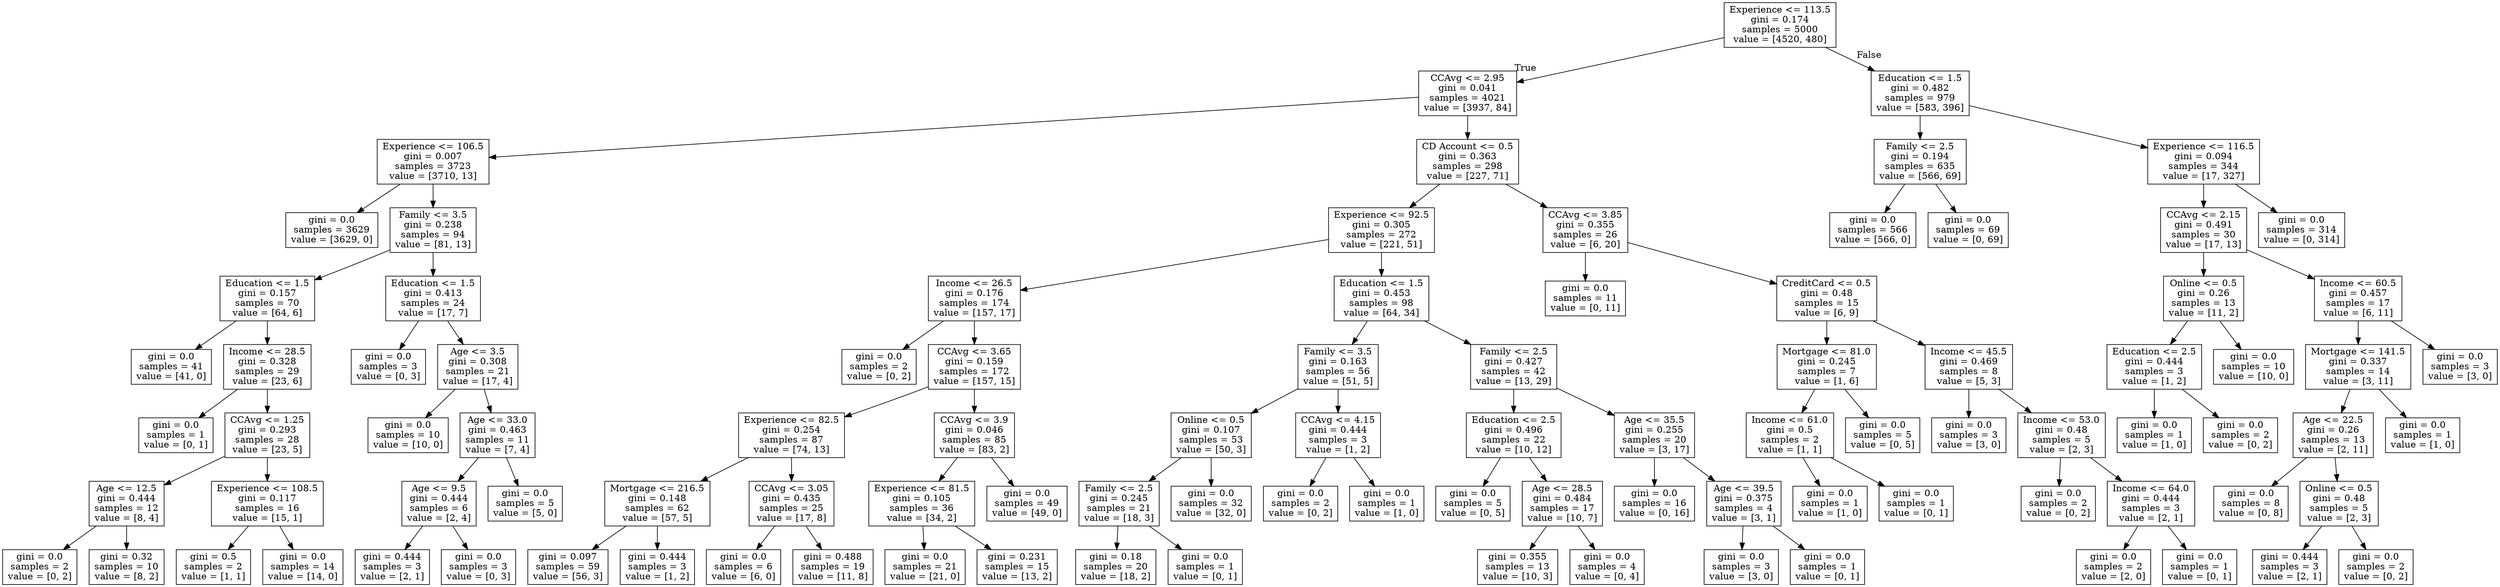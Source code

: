 digraph Tree {
node [shape=box] ;
0 [label="Experience <= 113.5\ngini = 0.174\nsamples = 5000\nvalue = [4520, 480]"] ;
1 [label="CCAvg <= 2.95\ngini = 0.041\nsamples = 4021\nvalue = [3937, 84]"] ;
0 -> 1 [labeldistance=2.5, labelangle=45, headlabel="True"] ;
2 [label="Experience <= 106.5\ngini = 0.007\nsamples = 3723\nvalue = [3710, 13]"] ;
1 -> 2 ;
3 [label="gini = 0.0\nsamples = 3629\nvalue = [3629, 0]"] ;
2 -> 3 ;
4 [label="Family <= 3.5\ngini = 0.238\nsamples = 94\nvalue = [81, 13]"] ;
2 -> 4 ;
5 [label="Education <= 1.5\ngini = 0.157\nsamples = 70\nvalue = [64, 6]"] ;
4 -> 5 ;
6 [label="gini = 0.0\nsamples = 41\nvalue = [41, 0]"] ;
5 -> 6 ;
7 [label="Income <= 28.5\ngini = 0.328\nsamples = 29\nvalue = [23, 6]"] ;
5 -> 7 ;
8 [label="gini = 0.0\nsamples = 1\nvalue = [0, 1]"] ;
7 -> 8 ;
9 [label="CCAvg <= 1.25\ngini = 0.293\nsamples = 28\nvalue = [23, 5]"] ;
7 -> 9 ;
10 [label="Age <= 12.5\ngini = 0.444\nsamples = 12\nvalue = [8, 4]"] ;
9 -> 10 ;
11 [label="gini = 0.0\nsamples = 2\nvalue = [0, 2]"] ;
10 -> 11 ;
12 [label="gini = 0.32\nsamples = 10\nvalue = [8, 2]"] ;
10 -> 12 ;
13 [label="Experience <= 108.5\ngini = 0.117\nsamples = 16\nvalue = [15, 1]"] ;
9 -> 13 ;
14 [label="gini = 0.5\nsamples = 2\nvalue = [1, 1]"] ;
13 -> 14 ;
15 [label="gini = 0.0\nsamples = 14\nvalue = [14, 0]"] ;
13 -> 15 ;
16 [label="Education <= 1.5\ngini = 0.413\nsamples = 24\nvalue = [17, 7]"] ;
4 -> 16 ;
17 [label="gini = 0.0\nsamples = 3\nvalue = [0, 3]"] ;
16 -> 17 ;
18 [label="Age <= 3.5\ngini = 0.308\nsamples = 21\nvalue = [17, 4]"] ;
16 -> 18 ;
19 [label="gini = 0.0\nsamples = 10\nvalue = [10, 0]"] ;
18 -> 19 ;
20 [label="Age <= 33.0\ngini = 0.463\nsamples = 11\nvalue = [7, 4]"] ;
18 -> 20 ;
21 [label="Age <= 9.5\ngini = 0.444\nsamples = 6\nvalue = [2, 4]"] ;
20 -> 21 ;
22 [label="gini = 0.444\nsamples = 3\nvalue = [2, 1]"] ;
21 -> 22 ;
23 [label="gini = 0.0\nsamples = 3\nvalue = [0, 3]"] ;
21 -> 23 ;
24 [label="gini = 0.0\nsamples = 5\nvalue = [5, 0]"] ;
20 -> 24 ;
25 [label="CD Account <= 0.5\ngini = 0.363\nsamples = 298\nvalue = [227, 71]"] ;
1 -> 25 ;
26 [label="Experience <= 92.5\ngini = 0.305\nsamples = 272\nvalue = [221, 51]"] ;
25 -> 26 ;
27 [label="Income <= 26.5\ngini = 0.176\nsamples = 174\nvalue = [157, 17]"] ;
26 -> 27 ;
28 [label="gini = 0.0\nsamples = 2\nvalue = [0, 2]"] ;
27 -> 28 ;
29 [label="CCAvg <= 3.65\ngini = 0.159\nsamples = 172\nvalue = [157, 15]"] ;
27 -> 29 ;
30 [label="Experience <= 82.5\ngini = 0.254\nsamples = 87\nvalue = [74, 13]"] ;
29 -> 30 ;
31 [label="Mortgage <= 216.5\ngini = 0.148\nsamples = 62\nvalue = [57, 5]"] ;
30 -> 31 ;
32 [label="gini = 0.097\nsamples = 59\nvalue = [56, 3]"] ;
31 -> 32 ;
33 [label="gini = 0.444\nsamples = 3\nvalue = [1, 2]"] ;
31 -> 33 ;
34 [label="CCAvg <= 3.05\ngini = 0.435\nsamples = 25\nvalue = [17, 8]"] ;
30 -> 34 ;
35 [label="gini = 0.0\nsamples = 6\nvalue = [6, 0]"] ;
34 -> 35 ;
36 [label="gini = 0.488\nsamples = 19\nvalue = [11, 8]"] ;
34 -> 36 ;
37 [label="CCAvg <= 3.9\ngini = 0.046\nsamples = 85\nvalue = [83, 2]"] ;
29 -> 37 ;
38 [label="Experience <= 81.5\ngini = 0.105\nsamples = 36\nvalue = [34, 2]"] ;
37 -> 38 ;
39 [label="gini = 0.0\nsamples = 21\nvalue = [21, 0]"] ;
38 -> 39 ;
40 [label="gini = 0.231\nsamples = 15\nvalue = [13, 2]"] ;
38 -> 40 ;
41 [label="gini = 0.0\nsamples = 49\nvalue = [49, 0]"] ;
37 -> 41 ;
42 [label="Education <= 1.5\ngini = 0.453\nsamples = 98\nvalue = [64, 34]"] ;
26 -> 42 ;
43 [label="Family <= 3.5\ngini = 0.163\nsamples = 56\nvalue = [51, 5]"] ;
42 -> 43 ;
44 [label="Online <= 0.5\ngini = 0.107\nsamples = 53\nvalue = [50, 3]"] ;
43 -> 44 ;
45 [label="Family <= 2.5\ngini = 0.245\nsamples = 21\nvalue = [18, 3]"] ;
44 -> 45 ;
46 [label="gini = 0.18\nsamples = 20\nvalue = [18, 2]"] ;
45 -> 46 ;
47 [label="gini = 0.0\nsamples = 1\nvalue = [0, 1]"] ;
45 -> 47 ;
48 [label="gini = 0.0\nsamples = 32\nvalue = [32, 0]"] ;
44 -> 48 ;
49 [label="CCAvg <= 4.15\ngini = 0.444\nsamples = 3\nvalue = [1, 2]"] ;
43 -> 49 ;
50 [label="gini = 0.0\nsamples = 2\nvalue = [0, 2]"] ;
49 -> 50 ;
51 [label="gini = 0.0\nsamples = 1\nvalue = [1, 0]"] ;
49 -> 51 ;
52 [label="Family <= 2.5\ngini = 0.427\nsamples = 42\nvalue = [13, 29]"] ;
42 -> 52 ;
53 [label="Education <= 2.5\ngini = 0.496\nsamples = 22\nvalue = [10, 12]"] ;
52 -> 53 ;
54 [label="gini = 0.0\nsamples = 5\nvalue = [0, 5]"] ;
53 -> 54 ;
55 [label="Age <= 28.5\ngini = 0.484\nsamples = 17\nvalue = [10, 7]"] ;
53 -> 55 ;
56 [label="gini = 0.355\nsamples = 13\nvalue = [10, 3]"] ;
55 -> 56 ;
57 [label="gini = 0.0\nsamples = 4\nvalue = [0, 4]"] ;
55 -> 57 ;
58 [label="Age <= 35.5\ngini = 0.255\nsamples = 20\nvalue = [3, 17]"] ;
52 -> 58 ;
59 [label="gini = 0.0\nsamples = 16\nvalue = [0, 16]"] ;
58 -> 59 ;
60 [label="Age <= 39.5\ngini = 0.375\nsamples = 4\nvalue = [3, 1]"] ;
58 -> 60 ;
61 [label="gini = 0.0\nsamples = 3\nvalue = [3, 0]"] ;
60 -> 61 ;
62 [label="gini = 0.0\nsamples = 1\nvalue = [0, 1]"] ;
60 -> 62 ;
63 [label="CCAvg <= 3.85\ngini = 0.355\nsamples = 26\nvalue = [6, 20]"] ;
25 -> 63 ;
64 [label="gini = 0.0\nsamples = 11\nvalue = [0, 11]"] ;
63 -> 64 ;
65 [label="CreditCard <= 0.5\ngini = 0.48\nsamples = 15\nvalue = [6, 9]"] ;
63 -> 65 ;
66 [label="Mortgage <= 81.0\ngini = 0.245\nsamples = 7\nvalue = [1, 6]"] ;
65 -> 66 ;
67 [label="Income <= 61.0\ngini = 0.5\nsamples = 2\nvalue = [1, 1]"] ;
66 -> 67 ;
68 [label="gini = 0.0\nsamples = 1\nvalue = [1, 0]"] ;
67 -> 68 ;
69 [label="gini = 0.0\nsamples = 1\nvalue = [0, 1]"] ;
67 -> 69 ;
70 [label="gini = 0.0\nsamples = 5\nvalue = [0, 5]"] ;
66 -> 70 ;
71 [label="Income <= 45.5\ngini = 0.469\nsamples = 8\nvalue = [5, 3]"] ;
65 -> 71 ;
72 [label="gini = 0.0\nsamples = 3\nvalue = [3, 0]"] ;
71 -> 72 ;
73 [label="Income <= 53.0\ngini = 0.48\nsamples = 5\nvalue = [2, 3]"] ;
71 -> 73 ;
74 [label="gini = 0.0\nsamples = 2\nvalue = [0, 2]"] ;
73 -> 74 ;
75 [label="Income <= 64.0\ngini = 0.444\nsamples = 3\nvalue = [2, 1]"] ;
73 -> 75 ;
76 [label="gini = 0.0\nsamples = 2\nvalue = [2, 0]"] ;
75 -> 76 ;
77 [label="gini = 0.0\nsamples = 1\nvalue = [0, 1]"] ;
75 -> 77 ;
78 [label="Education <= 1.5\ngini = 0.482\nsamples = 979\nvalue = [583, 396]"] ;
0 -> 78 [labeldistance=2.5, labelangle=-45, headlabel="False"] ;
79 [label="Family <= 2.5\ngini = 0.194\nsamples = 635\nvalue = [566, 69]"] ;
78 -> 79 ;
80 [label="gini = 0.0\nsamples = 566\nvalue = [566, 0]"] ;
79 -> 80 ;
81 [label="gini = 0.0\nsamples = 69\nvalue = [0, 69]"] ;
79 -> 81 ;
82 [label="Experience <= 116.5\ngini = 0.094\nsamples = 344\nvalue = [17, 327]"] ;
78 -> 82 ;
83 [label="CCAvg <= 2.15\ngini = 0.491\nsamples = 30\nvalue = [17, 13]"] ;
82 -> 83 ;
84 [label="Online <= 0.5\ngini = 0.26\nsamples = 13\nvalue = [11, 2]"] ;
83 -> 84 ;
85 [label="Education <= 2.5\ngini = 0.444\nsamples = 3\nvalue = [1, 2]"] ;
84 -> 85 ;
86 [label="gini = 0.0\nsamples = 1\nvalue = [1, 0]"] ;
85 -> 86 ;
87 [label="gini = 0.0\nsamples = 2\nvalue = [0, 2]"] ;
85 -> 87 ;
88 [label="gini = 0.0\nsamples = 10\nvalue = [10, 0]"] ;
84 -> 88 ;
89 [label="Income <= 60.5\ngini = 0.457\nsamples = 17\nvalue = [6, 11]"] ;
83 -> 89 ;
90 [label="Mortgage <= 141.5\ngini = 0.337\nsamples = 14\nvalue = [3, 11]"] ;
89 -> 90 ;
91 [label="Age <= 22.5\ngini = 0.26\nsamples = 13\nvalue = [2, 11]"] ;
90 -> 91 ;
92 [label="gini = 0.0\nsamples = 8\nvalue = [0, 8]"] ;
91 -> 92 ;
93 [label="Online <= 0.5\ngini = 0.48\nsamples = 5\nvalue = [2, 3]"] ;
91 -> 93 ;
94 [label="gini = 0.444\nsamples = 3\nvalue = [2, 1]"] ;
93 -> 94 ;
95 [label="gini = 0.0\nsamples = 2\nvalue = [0, 2]"] ;
93 -> 95 ;
96 [label="gini = 0.0\nsamples = 1\nvalue = [1, 0]"] ;
90 -> 96 ;
97 [label="gini = 0.0\nsamples = 3\nvalue = [3, 0]"] ;
89 -> 97 ;
98 [label="gini = 0.0\nsamples = 314\nvalue = [0, 314]"] ;
82 -> 98 ;
}